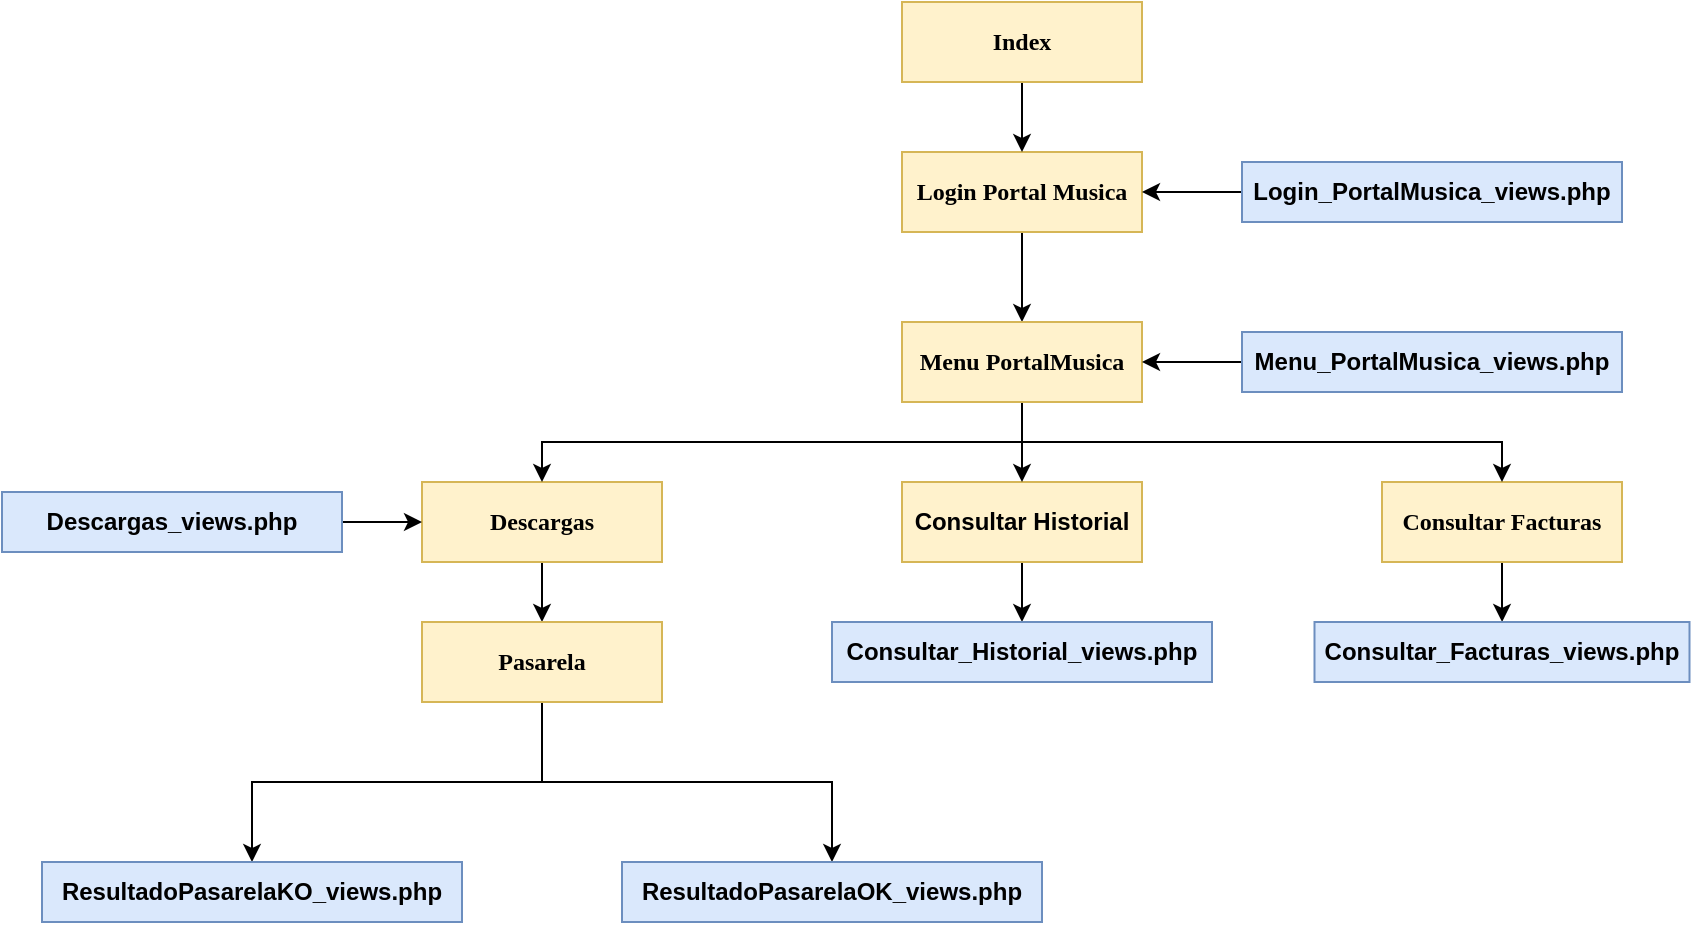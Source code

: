 <mxfile version="13.7.9" type="device"><diagram id="rg8KqcnSlTX9RAm9NPS7" name="Página-1"><mxGraphModel dx="2255" dy="806" grid="1" gridSize="10" guides="1" tooltips="1" connect="1" arrows="1" fold="1" page="1" pageScale="1" pageWidth="1169" pageHeight="827" math="0" shadow="0"><root><mxCell id="0"/><mxCell id="1" parent="0"/><mxCell id="jk9hyPBP6ja_SbdijHLu-3" style="edgeStyle=orthogonalEdgeStyle;rounded=0;orthogonalLoop=1;jettySize=auto;html=1;" edge="1" parent="1" source="_5NAy5Cz6KW00vK9Joiw-2" target="tJS9eq4Pj6MeXdYLKyy2-2"><mxGeometry relative="1" as="geometry"/></mxCell><mxCell id="_5NAy5Cz6KW00vK9Joiw-2" value="&lt;b&gt;&lt;font face=&quot;Tahoma&quot;&gt;Login Portal Musica&lt;/font&gt;&lt;/b&gt;" style="rounded=0;whiteSpace=wrap;html=1;fillColor=#fff2cc;strokeColor=#d6b656;" parent="1" vertex="1"><mxGeometry x="440" y="185" width="120" height="40" as="geometry"/></mxCell><mxCell id="_5NAy5Cz6KW00vK9Joiw-5" style="edgeStyle=orthogonalEdgeStyle;rounded=0;orthogonalLoop=1;jettySize=auto;html=1;entryX=0.5;entryY=0;entryDx=0;entryDy=0;" parent="1" source="_5NAy5Cz6KW00vK9Joiw-3" target="_5NAy5Cz6KW00vK9Joiw-2" edge="1"><mxGeometry relative="1" as="geometry"><Array as="points"><mxPoint x="500" y="180"/><mxPoint x="500" y="180"/></Array></mxGeometry></mxCell><mxCell id="_5NAy5Cz6KW00vK9Joiw-3" value="&lt;font face=&quot;Tahoma&quot;&gt;&lt;b&gt;Index&lt;/b&gt;&lt;/font&gt;" style="rounded=0;whiteSpace=wrap;html=1;fillColor=#fff2cc;strokeColor=#d6b656;" parent="1" vertex="1"><mxGeometry x="440" y="110" width="120" height="40" as="geometry"/></mxCell><mxCell id="jk9hyPBP6ja_SbdijHLu-10" style="edgeStyle=orthogonalEdgeStyle;rounded=0;orthogonalLoop=1;jettySize=auto;html=1;" edge="1" parent="1" source="_5NAy5Cz6KW00vK9Joiw-6" target="_5NAy5Cz6KW00vK9Joiw-15"><mxGeometry relative="1" as="geometry"/></mxCell><mxCell id="_5NAy5Cz6KW00vK9Joiw-6" value="&lt;b&gt;Consultar Historial&lt;/b&gt;" style="rounded=0;whiteSpace=wrap;html=1;fillColor=#fff2cc;strokeColor=#d6b656;" parent="1" vertex="1"><mxGeometry x="440" y="350" width="120" height="40" as="geometry"/></mxCell><mxCell id="jk9hyPBP6ja_SbdijHLu-11" style="edgeStyle=orthogonalEdgeStyle;rounded=0;orthogonalLoop=1;jettySize=auto;html=1;" edge="1" parent="1" source="_5NAy5Cz6KW00vK9Joiw-8" target="_5NAy5Cz6KW00vK9Joiw-16"><mxGeometry relative="1" as="geometry"/></mxCell><mxCell id="_5NAy5Cz6KW00vK9Joiw-8" value="&lt;font face=&quot;Tahoma&quot;&gt;&lt;b&gt;Consultar Facturas&lt;/b&gt;&lt;/font&gt;" style="rounded=0;whiteSpace=wrap;html=1;fillColor=#fff2cc;strokeColor=#d6b656;" parent="1" vertex="1"><mxGeometry x="680" y="350" width="120" height="40" as="geometry"/></mxCell><mxCell id="JKlqys6y2ijC2g6eZCwk-2" style="edgeStyle=orthogonalEdgeStyle;rounded=0;orthogonalLoop=1;jettySize=auto;html=1;entryX=0.5;entryY=0;entryDx=0;entryDy=0;" parent="1" source="_5NAy5Cz6KW00vK9Joiw-10" target="_5NAy5Cz6KW00vK9Joiw-53" edge="1"><mxGeometry relative="1" as="geometry"/></mxCell><mxCell id="_5NAy5Cz6KW00vK9Joiw-10" value="&lt;font face=&quot;Tahoma&quot;&gt;&lt;b&gt;Descargas&lt;/b&gt;&lt;/font&gt;" style="rounded=0;whiteSpace=wrap;html=1;fillColor=#fff2cc;strokeColor=#d6b656;" parent="1" vertex="1"><mxGeometry x="200" y="350" width="120" height="40" as="geometry"/></mxCell><mxCell id="jk9hyPBP6ja_SbdijHLu-4" style="edgeStyle=orthogonalEdgeStyle;rounded=0;orthogonalLoop=1;jettySize=auto;html=1;" edge="1" parent="1" source="_5NAy5Cz6KW00vK9Joiw-14" target="_5NAy5Cz6KW00vK9Joiw-10"><mxGeometry relative="1" as="geometry"/></mxCell><mxCell id="_5NAy5Cz6KW00vK9Joiw-14" value="&lt;b&gt;Descargas_views.php&lt;/b&gt;" style="rounded=0;whiteSpace=wrap;html=1;fillColor=#dae8fc;strokeColor=#6c8ebf;" parent="1" vertex="1"><mxGeometry x="-10" y="355" width="170" height="30" as="geometry"/></mxCell><mxCell id="_5NAy5Cz6KW00vK9Joiw-15" value="&lt;b&gt;Consultar_Historial_views.php&lt;/b&gt;" style="rounded=0;whiteSpace=wrap;html=1;fillColor=#dae8fc;strokeColor=#6c8ebf;" parent="1" vertex="1"><mxGeometry x="405" y="420" width="190" height="30" as="geometry"/></mxCell><mxCell id="_5NAy5Cz6KW00vK9Joiw-16" value="&lt;b&gt;Consultar_Facturas_views.php&lt;/b&gt;" style="rounded=0;whiteSpace=wrap;html=1;fillColor=#dae8fc;strokeColor=#6c8ebf;" parent="1" vertex="1"><mxGeometry x="646.25" y="420" width="187.5" height="30" as="geometry"/></mxCell><mxCell id="tJS9eq4Pj6MeXdYLKyy2-17" style="edgeStyle=orthogonalEdgeStyle;rounded=0;orthogonalLoop=1;jettySize=auto;html=1;entryX=1;entryY=0.5;entryDx=0;entryDy=0;" parent="1" source="_5NAy5Cz6KW00vK9Joiw-23" target="_5NAy5Cz6KW00vK9Joiw-2" edge="1"><mxGeometry relative="1" as="geometry"/></mxCell><mxCell id="_5NAy5Cz6KW00vK9Joiw-23" value="&lt;b&gt;Login_PortalMusica_views.php&lt;/b&gt;" style="rounded=0;whiteSpace=wrap;html=1;fillColor=#dae8fc;strokeColor=#6c8ebf;" parent="1" vertex="1"><mxGeometry x="610" y="190" width="190" height="30" as="geometry"/></mxCell><mxCell id="jk9hyPBP6ja_SbdijHLu-7" style="edgeStyle=orthogonalEdgeStyle;rounded=0;orthogonalLoop=1;jettySize=auto;html=1;exitX=0.5;exitY=1;exitDx=0;exitDy=0;" edge="1" parent="1" source="_5NAy5Cz6KW00vK9Joiw-53" target="JKlqys6y2ijC2g6eZCwk-6"><mxGeometry relative="1" as="geometry"/></mxCell><mxCell id="jk9hyPBP6ja_SbdijHLu-9" style="edgeStyle=orthogonalEdgeStyle;rounded=0;orthogonalLoop=1;jettySize=auto;html=1;" edge="1" parent="1" source="_5NAy5Cz6KW00vK9Joiw-53" target="JKlqys6y2ijC2g6eZCwk-4"><mxGeometry relative="1" as="geometry"/></mxCell><mxCell id="_5NAy5Cz6KW00vK9Joiw-53" value="&lt;font face=&quot;Tahoma&quot;&gt;&lt;b&gt;Pasarela&lt;/b&gt;&lt;/font&gt;" style="rounded=0;whiteSpace=wrap;html=1;fillColor=#fff2cc;strokeColor=#d6b656;" parent="1" vertex="1"><mxGeometry x="200" y="420" width="120" height="40" as="geometry"/></mxCell><mxCell id="jk9hyPBP6ja_SbdijHLu-5" style="edgeStyle=orthogonalEdgeStyle;rounded=0;orthogonalLoop=1;jettySize=auto;html=1;" edge="1" parent="1" source="tJS9eq4Pj6MeXdYLKyy2-2" target="_5NAy5Cz6KW00vK9Joiw-6"><mxGeometry relative="1" as="geometry"/></mxCell><mxCell id="jk9hyPBP6ja_SbdijHLu-6" style="edgeStyle=orthogonalEdgeStyle;rounded=0;orthogonalLoop=1;jettySize=auto;html=1;exitX=0.5;exitY=1;exitDx=0;exitDy=0;" edge="1" parent="1" source="tJS9eq4Pj6MeXdYLKyy2-2" target="_5NAy5Cz6KW00vK9Joiw-10"><mxGeometry relative="1" as="geometry"/></mxCell><mxCell id="jk9hyPBP6ja_SbdijHLu-12" style="edgeStyle=orthogonalEdgeStyle;rounded=0;orthogonalLoop=1;jettySize=auto;html=1;exitX=0.5;exitY=1;exitDx=0;exitDy=0;" edge="1" parent="1" source="tJS9eq4Pj6MeXdYLKyy2-2" target="_5NAy5Cz6KW00vK9Joiw-8"><mxGeometry relative="1" as="geometry"/></mxCell><mxCell id="tJS9eq4Pj6MeXdYLKyy2-2" value="&lt;font face=&quot;Tahoma&quot;&gt;&lt;b&gt;Menu PortalMusica&lt;/b&gt;&lt;/font&gt;" style="rounded=0;whiteSpace=wrap;html=1;fillColor=#fff2cc;strokeColor=#d6b656;" parent="1" vertex="1"><mxGeometry x="440" y="270" width="120" height="40" as="geometry"/></mxCell><mxCell id="JKlqys6y2ijC2g6eZCwk-4" value="&lt;b&gt;ResultadoPasarelaKO_views.php&lt;/b&gt;" style="rounded=0;whiteSpace=wrap;html=1;fillColor=#dae8fc;strokeColor=#6c8ebf;" parent="1" vertex="1"><mxGeometry x="10" y="540" width="210" height="30" as="geometry"/></mxCell><mxCell id="JKlqys6y2ijC2g6eZCwk-6" value="&lt;b&gt;ResultadoPasarelaOK_views.php&lt;/b&gt;" style="rounded=0;whiteSpace=wrap;html=1;fillColor=#dae8fc;strokeColor=#6c8ebf;" parent="1" vertex="1"><mxGeometry x="300" y="540" width="210" height="30" as="geometry"/></mxCell><mxCell id="jk9hyPBP6ja_SbdijHLu-2" style="edgeStyle=orthogonalEdgeStyle;rounded=0;orthogonalLoop=1;jettySize=auto;html=1;" edge="1" parent="1" source="jk9hyPBP6ja_SbdijHLu-1" target="tJS9eq4Pj6MeXdYLKyy2-2"><mxGeometry relative="1" as="geometry"/></mxCell><mxCell id="jk9hyPBP6ja_SbdijHLu-1" value="&lt;b&gt;Menu_PortalMusica_views.php&lt;/b&gt;" style="rounded=0;whiteSpace=wrap;html=1;fillColor=#dae8fc;strokeColor=#6c8ebf;" vertex="1" parent="1"><mxGeometry x="610" y="275" width="190" height="30" as="geometry"/></mxCell></root></mxGraphModel></diagram></mxfile>
